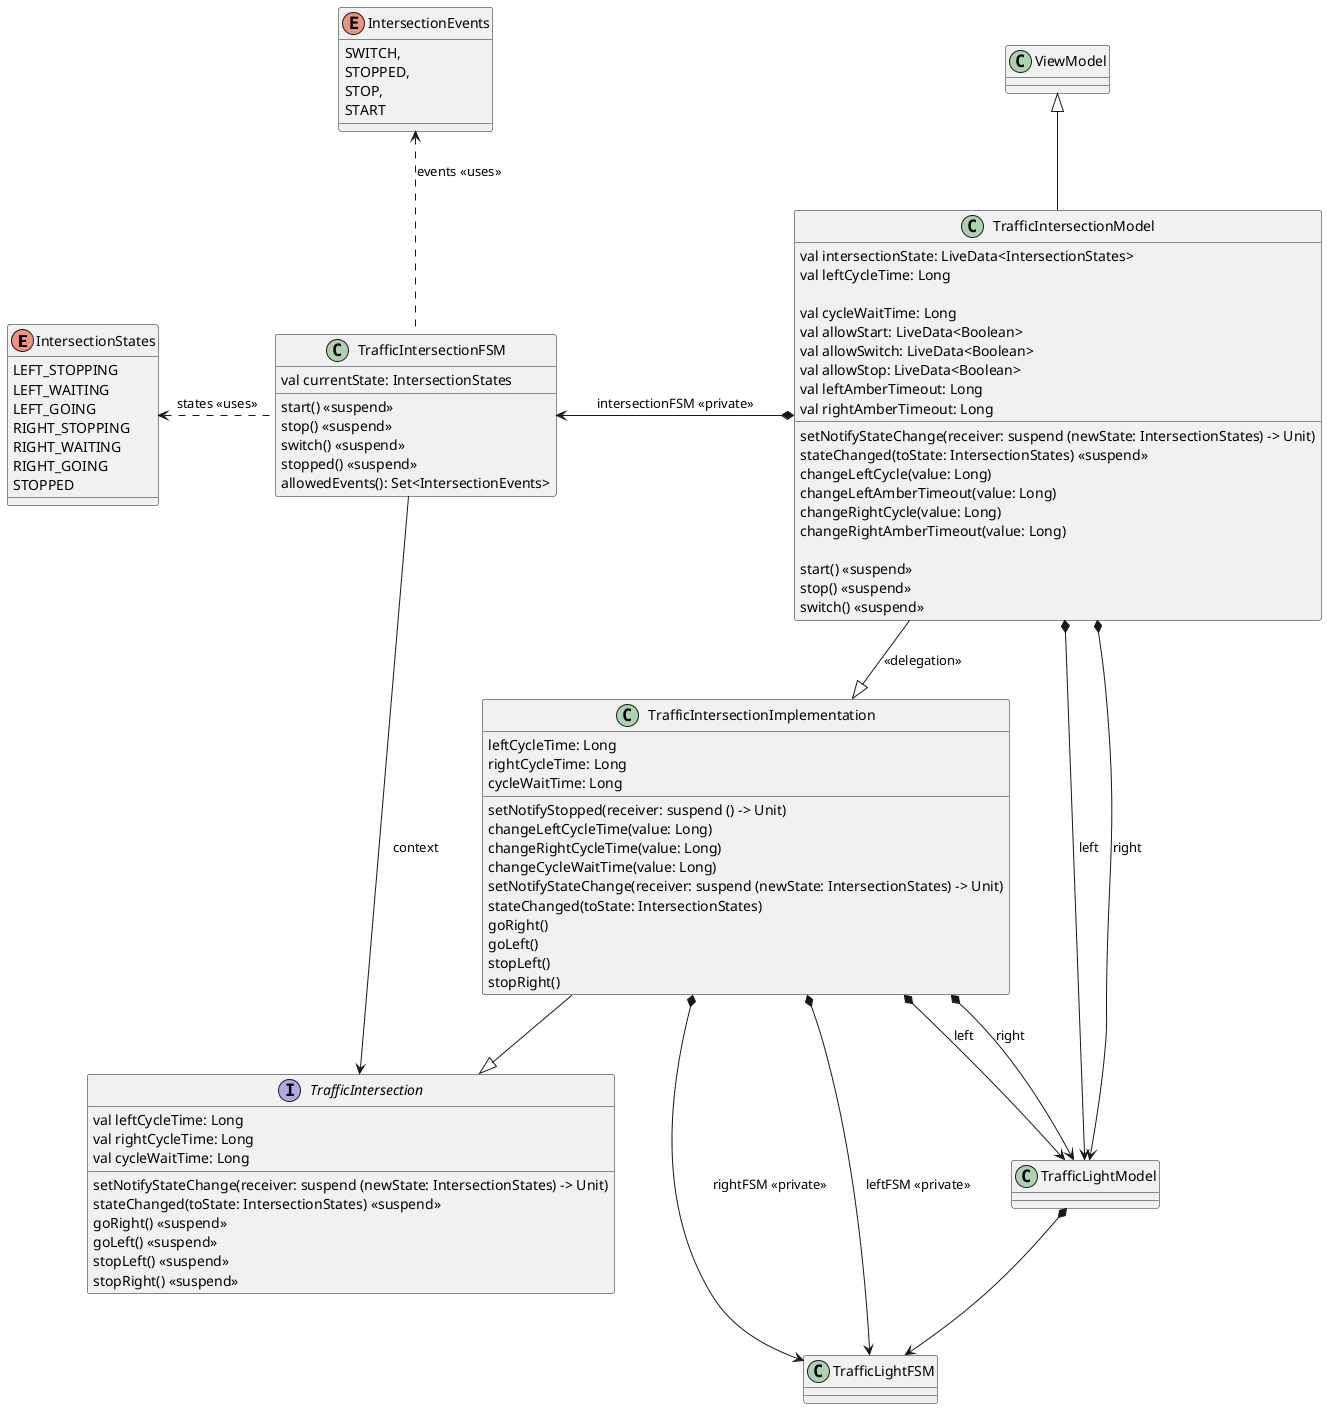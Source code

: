 @startuml
enum IntersectionStates {
    LEFT_STOPPING
    LEFT_WAITING
    LEFT_GOING
    RIGHT_STOPPING
    RIGHT_WAITING
    RIGHT_GOING
    STOPPED
}

enum IntersectionEvents {
    SWITCH,
    STOPPED,
    STOP,
    START
}

interface TrafficIntersection {
    val leftCycleTime: Long
    val rightCycleTime: Long
    val cycleWaitTime: Long
    setNotifyStateChange(receiver: suspend (newState: IntersectionStates) -> Unit)
    stateChanged(toState: IntersectionStates) <<suspend>>
    goRight() <<suspend>>
    goLeft() <<suspend>>
    stopLeft() <<suspend>>
    stopRight() <<suspend>>
}

class TrafficIntersectionFSM {
    val currentState: IntersectionStates
    start() <<suspend>>
    stop() <<suspend>>
    switch() <<suspend>>
    stopped() <<suspend>>
    allowedEvents(): Set<IntersectionEvents>
}

TrafficIntersectionFSM --> TrafficIntersection: context
TrafficIntersectionFSM .up.> IntersectionEvents: events <<uses>>
TrafficIntersectionFSM .left.> IntersectionStates: states <<uses>>

class TrafficIntersectionImplementation {
    leftCycleTime: Long
    rightCycleTime: Long
    cycleWaitTime: Long
    setNotifyStopped(receiver: suspend () -> Unit)
    changeLeftCycleTime(value: Long)
    changeRightCycleTime(value: Long)
    changeCycleWaitTime(value: Long)
    setNotifyStateChange(receiver: suspend (newState: IntersectionStates) -> Unit)
    stateChanged(toState: IntersectionStates)
    goRight()
    goLeft()
    stopLeft()
    stopRight()
}

TrafficIntersectionImplementation --|> TrafficIntersection
TrafficIntersectionImplementation *--> TrafficLightFSM: rightFSM <<private>>
TrafficIntersectionImplementation *--> TrafficLightFSM: leftFSM <<private>>
TrafficIntersectionImplementation *--> TrafficLightModel: left
TrafficIntersectionImplementation *--> TrafficLightModel: right

TrafficLightModel *--> TrafficLightFSM

class TrafficIntersectionModel {

    val intersectionState: LiveData<IntersectionStates>
    val leftCycleTime: Long

    val cycleWaitTime: Long
    val allowStart: LiveData<Boolean>
    val allowSwitch: LiveData<Boolean>
    val allowStop: LiveData<Boolean>
    val leftAmberTimeout: Long
    val rightAmberTimeout: Long

    setNotifyStateChange(receiver: suspend (newState: IntersectionStates) -> Unit)
    stateChanged(toState: IntersectionStates) <<suspend>>
    changeLeftCycle(value: Long)
    changeLeftAmberTimeout(value: Long)
    changeRightCycle(value: Long)
    changeRightAmberTimeout(value: Long)

    start() <<suspend>>
    stop() <<suspend>>
    switch() <<suspend>>
}
TrafficIntersectionModel -up-|> ViewModel
TrafficIntersectionModel *-left-> TrafficIntersectionFSM: intersectionFSM <<private>>
TrafficIntersectionModel *--> TrafficLightModel: left
TrafficIntersectionModel *--> TrafficLightModel: right
TrafficIntersectionModel -down-|> TrafficIntersectionImplementation: <<delegation>>
@enduml